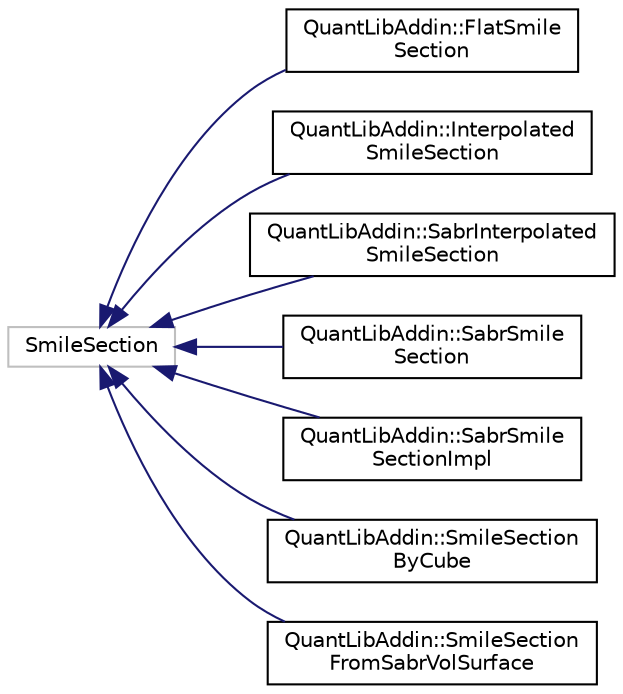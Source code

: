 digraph "Graphical Class Hierarchy"
{
  edge [fontname="Helvetica",fontsize="10",labelfontname="Helvetica",labelfontsize="10"];
  node [fontname="Helvetica",fontsize="10",shape=record];
  rankdir="LR";
  Node23 [label="SmileSection",height=0.2,width=0.4,color="grey75", fillcolor="white", style="filled"];
  Node23 -> Node0 [dir="back",color="midnightblue",fontsize="10",style="solid",fontname="Helvetica"];
  Node0 [label="QuantLibAddin::FlatSmile\lSection",height=0.2,width=0.4,color="black", fillcolor="white", style="filled",URL="$class_quant_lib_addin_1_1_flat_smile_section.html"];
  Node23 -> Node25 [dir="back",color="midnightblue",fontsize="10",style="solid",fontname="Helvetica"];
  Node25 [label="QuantLibAddin::Interpolated\lSmileSection",height=0.2,width=0.4,color="black", fillcolor="white", style="filled",URL="$class_quant_lib_addin_1_1_interpolated_smile_section.html"];
  Node23 -> Node26 [dir="back",color="midnightblue",fontsize="10",style="solid",fontname="Helvetica"];
  Node26 [label="QuantLibAddin::SabrInterpolated\lSmileSection",height=0.2,width=0.4,color="black", fillcolor="white", style="filled",URL="$class_quant_lib_addin_1_1_sabr_interpolated_smile_section.html"];
  Node23 -> Node27 [dir="back",color="midnightblue",fontsize="10",style="solid",fontname="Helvetica"];
  Node27 [label="QuantLibAddin::SabrSmile\lSection",height=0.2,width=0.4,color="black", fillcolor="white", style="filled",URL="$class_quant_lib_addin_1_1_sabr_smile_section.html"];
  Node23 -> Node28 [dir="back",color="midnightblue",fontsize="10",style="solid",fontname="Helvetica"];
  Node28 [label="QuantLibAddin::SabrSmile\lSectionImpl",height=0.2,width=0.4,color="black", fillcolor="white", style="filled",URL="$class_quant_lib_addin_1_1_sabr_smile_section_impl.html"];
  Node23 -> Node29 [dir="back",color="midnightblue",fontsize="10",style="solid",fontname="Helvetica"];
  Node29 [label="QuantLibAddin::SmileSection\lByCube",height=0.2,width=0.4,color="black", fillcolor="white", style="filled",URL="$class_quant_lib_addin_1_1_smile_section_by_cube.html"];
  Node23 -> Node30 [dir="back",color="midnightblue",fontsize="10",style="solid",fontname="Helvetica"];
  Node30 [label="QuantLibAddin::SmileSection\lFromSabrVolSurface",height=0.2,width=0.4,color="black", fillcolor="white", style="filled",URL="$class_quant_lib_addin_1_1_smile_section_from_sabr_vol_surface.html"];
}
